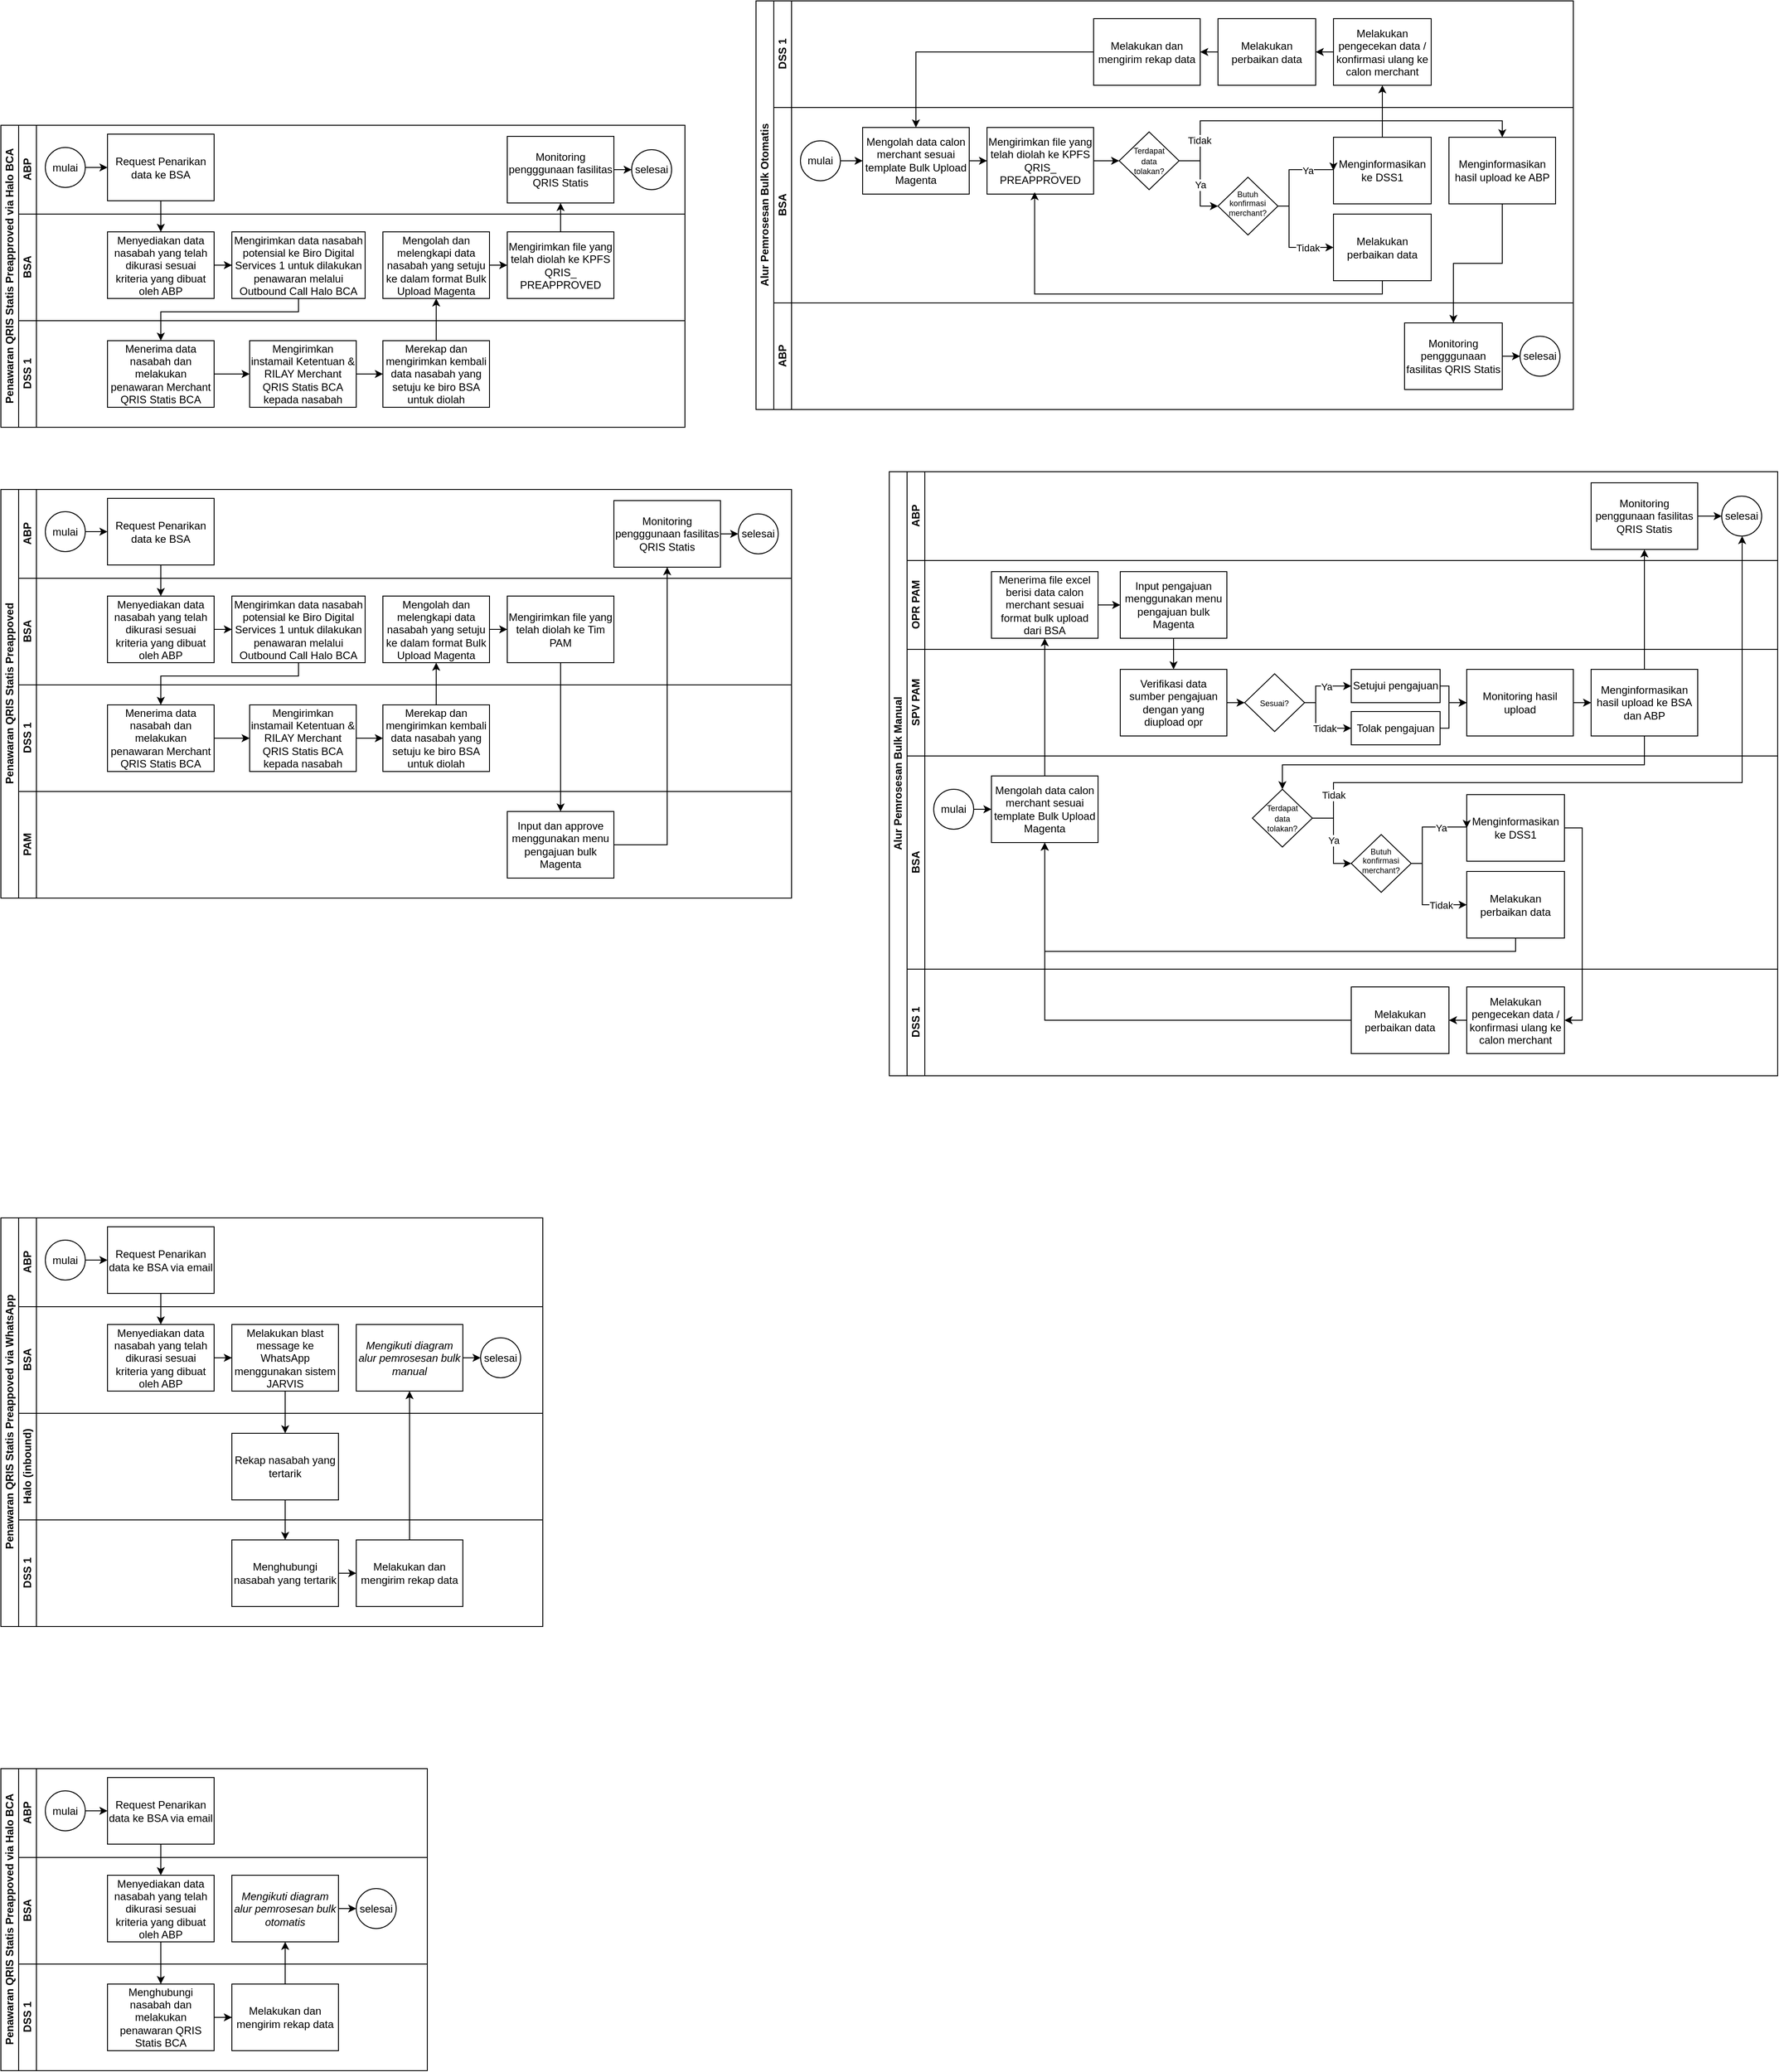 <mxfile version="28.1.1">
  <diagram name="Page-1" id="eauzAbiaNVEcmyfSUxjj">
    <mxGraphModel dx="1183" dy="1846" grid="1" gridSize="10" guides="1" tooltips="1" connect="1" arrows="1" fold="1" page="1" pageScale="1" pageWidth="850" pageHeight="1100" math="0" shadow="0">
      <root>
        <mxCell id="0" />
        <mxCell id="1" parent="0" />
        <mxCell id="Rx1OcIVWyKrmbc8xmCXK-4" value="Penawaran QRIS Statis Preapproved via Halo BCA" style="swimlane;childLayout=stackLayout;resizeParent=1;resizeParentMax=0;horizontal=0;startSize=20;horizontalStack=0;html=1;" parent="1" vertex="1">
          <mxGeometry x="40" y="40" width="770" height="340" as="geometry" />
        </mxCell>
        <mxCell id="Rx1OcIVWyKrmbc8xmCXK-5" value="ABP" style="swimlane;startSize=20;horizontal=0;html=1;" parent="Rx1OcIVWyKrmbc8xmCXK-4" vertex="1">
          <mxGeometry x="20" width="750" height="100" as="geometry" />
        </mxCell>
        <mxCell id="Rx1OcIVWyKrmbc8xmCXK-10" style="edgeStyle=orthogonalEdgeStyle;rounded=0;orthogonalLoop=1;jettySize=auto;html=1;entryX=0;entryY=0.5;entryDx=0;entryDy=0;" parent="Rx1OcIVWyKrmbc8xmCXK-5" source="Rx1OcIVWyKrmbc8xmCXK-8" target="Rx1OcIVWyKrmbc8xmCXK-9" edge="1">
          <mxGeometry relative="1" as="geometry" />
        </mxCell>
        <mxCell id="Rx1OcIVWyKrmbc8xmCXK-8" value="mulai" style="ellipse;whiteSpace=wrap;html=1;aspect=fixed;" parent="Rx1OcIVWyKrmbc8xmCXK-5" vertex="1">
          <mxGeometry x="30" y="25" width="45" height="45" as="geometry" />
        </mxCell>
        <mxCell id="Rx1OcIVWyKrmbc8xmCXK-9" value="Request Penarikan data ke BSA" style="rounded=0;whiteSpace=wrap;html=1;" parent="Rx1OcIVWyKrmbc8xmCXK-5" vertex="1">
          <mxGeometry x="100" y="10" width="120" height="75" as="geometry" />
        </mxCell>
        <mxCell id="N2gOi67cwLrzGh_bXqth-54" value="Monitoring pengggunaan fasilitas QRIS Statis" style="rounded=0;whiteSpace=wrap;html=1;" parent="Rx1OcIVWyKrmbc8xmCXK-5" vertex="1">
          <mxGeometry x="550" y="12.5" width="120" height="75" as="geometry" />
        </mxCell>
        <mxCell id="N2gOi67cwLrzGh_bXqth-21" value="selesai" style="ellipse;whiteSpace=wrap;html=1;aspect=fixed;" parent="Rx1OcIVWyKrmbc8xmCXK-5" vertex="1">
          <mxGeometry x="690" y="27.5" width="45" height="45" as="geometry" />
        </mxCell>
        <mxCell id="N2gOi67cwLrzGh_bXqth-22" style="edgeStyle=orthogonalEdgeStyle;rounded=0;orthogonalLoop=1;jettySize=auto;html=1;entryX=0;entryY=0.5;entryDx=0;entryDy=0;" parent="Rx1OcIVWyKrmbc8xmCXK-5" source="N2gOi67cwLrzGh_bXqth-54" target="N2gOi67cwLrzGh_bXqth-21" edge="1">
          <mxGeometry relative="1" as="geometry" />
        </mxCell>
        <mxCell id="Rx1OcIVWyKrmbc8xmCXK-6" value="BSA" style="swimlane;startSize=20;horizontal=0;html=1;" parent="Rx1OcIVWyKrmbc8xmCXK-4" vertex="1">
          <mxGeometry x="20" y="100" width="750" height="120" as="geometry" />
        </mxCell>
        <mxCell id="N2gOi67cwLrzGh_bXqth-6" style="edgeStyle=orthogonalEdgeStyle;rounded=0;orthogonalLoop=1;jettySize=auto;html=1;entryX=0;entryY=0.5;entryDx=0;entryDy=0;" parent="Rx1OcIVWyKrmbc8xmCXK-6" source="Rx1OcIVWyKrmbc8xmCXK-12" target="N2gOi67cwLrzGh_bXqth-5" edge="1">
          <mxGeometry relative="1" as="geometry" />
        </mxCell>
        <mxCell id="Rx1OcIVWyKrmbc8xmCXK-12" value="Menyediakan data nasabah yang telah dikurasi sesuai kriteria yang dibuat oleh ABP" style="rounded=0;whiteSpace=wrap;html=1;" parent="Rx1OcIVWyKrmbc8xmCXK-6" vertex="1">
          <mxGeometry x="100" y="20" width="120" height="75" as="geometry" />
        </mxCell>
        <mxCell id="N2gOi67cwLrzGh_bXqth-5" value="Mengirimkan data nasabah potensial ke Biro Digital Services 1 untuk dilakukan penawaran melalui Outbound Call Halo BCA" style="rounded=0;whiteSpace=wrap;html=1;" parent="Rx1OcIVWyKrmbc8xmCXK-6" vertex="1">
          <mxGeometry x="240" y="20" width="150" height="75" as="geometry" />
        </mxCell>
        <mxCell id="N2gOi67cwLrzGh_bXqth-20" style="edgeStyle=orthogonalEdgeStyle;rounded=0;orthogonalLoop=1;jettySize=auto;html=1;entryX=0;entryY=0.5;entryDx=0;entryDy=0;" parent="Rx1OcIVWyKrmbc8xmCXK-6" source="N2gOi67cwLrzGh_bXqth-13" target="N2gOi67cwLrzGh_bXqth-15" edge="1">
          <mxGeometry relative="1" as="geometry" />
        </mxCell>
        <mxCell id="N2gOi67cwLrzGh_bXqth-13" value="Mengolah dan melengkapi data nasabah yang setuju ke dalam format Bulk Upload Magenta" style="rounded=0;whiteSpace=wrap;html=1;" parent="Rx1OcIVWyKrmbc8xmCXK-6" vertex="1">
          <mxGeometry x="410" y="20" width="120" height="75" as="geometry" />
        </mxCell>
        <mxCell id="N2gOi67cwLrzGh_bXqth-15" value="Mengirimkan file yang telah diolah ke KPFS QRIS_ PREAPPROVED" style="rounded=0;whiteSpace=wrap;html=1;" parent="Rx1OcIVWyKrmbc8xmCXK-6" vertex="1">
          <mxGeometry x="550" y="20" width="120" height="75" as="geometry" />
        </mxCell>
        <mxCell id="Rx1OcIVWyKrmbc8xmCXK-7" value="DSS 1" style="swimlane;startSize=20;horizontal=0;html=1;" parent="Rx1OcIVWyKrmbc8xmCXK-4" vertex="1">
          <mxGeometry x="20" y="220" width="750" height="120" as="geometry" />
        </mxCell>
        <mxCell id="N2gOi67cwLrzGh_bXqth-10" style="edgeStyle=orthogonalEdgeStyle;rounded=0;orthogonalLoop=1;jettySize=auto;html=1;entryX=0;entryY=0.5;entryDx=0;entryDy=0;" parent="Rx1OcIVWyKrmbc8xmCXK-7" source="N2gOi67cwLrzGh_bXqth-7" target="N2gOi67cwLrzGh_bXqth-9" edge="1">
          <mxGeometry relative="1" as="geometry" />
        </mxCell>
        <mxCell id="N2gOi67cwLrzGh_bXqth-7" value="Menerima data nasabah dan melakukan penawaran Merchant QRIS Statis BCA" style="rounded=0;whiteSpace=wrap;html=1;" parent="Rx1OcIVWyKrmbc8xmCXK-7" vertex="1">
          <mxGeometry x="100" y="22.5" width="120" height="75" as="geometry" />
        </mxCell>
        <mxCell id="N2gOi67cwLrzGh_bXqth-12" style="edgeStyle=orthogonalEdgeStyle;rounded=0;orthogonalLoop=1;jettySize=auto;html=1;" parent="Rx1OcIVWyKrmbc8xmCXK-7" source="N2gOi67cwLrzGh_bXqth-9" target="N2gOi67cwLrzGh_bXqth-11" edge="1">
          <mxGeometry relative="1" as="geometry" />
        </mxCell>
        <mxCell id="N2gOi67cwLrzGh_bXqth-9" value="Mengirimkan instamail Ketentuan &amp;amp; RILAY Merchant QRIS Statis BCA kepada nasabah" style="rounded=0;whiteSpace=wrap;html=1;" parent="Rx1OcIVWyKrmbc8xmCXK-7" vertex="1">
          <mxGeometry x="260" y="22.5" width="120" height="75" as="geometry" />
        </mxCell>
        <mxCell id="N2gOi67cwLrzGh_bXqth-11" value="Merekap dan mengirimkan kembali data nasabah yang setuju ke biro BSA untuk diolah" style="rounded=0;whiteSpace=wrap;html=1;" parent="Rx1OcIVWyKrmbc8xmCXK-7" vertex="1">
          <mxGeometry x="410" y="22.5" width="120" height="75" as="geometry" />
        </mxCell>
        <mxCell id="Rx1OcIVWyKrmbc8xmCXK-13" style="edgeStyle=orthogonalEdgeStyle;rounded=0;orthogonalLoop=1;jettySize=auto;html=1;entryX=0.5;entryY=0;entryDx=0;entryDy=0;exitX=0.5;exitY=1;exitDx=0;exitDy=0;" parent="Rx1OcIVWyKrmbc8xmCXK-4" source="Rx1OcIVWyKrmbc8xmCXK-9" target="Rx1OcIVWyKrmbc8xmCXK-12" edge="1">
          <mxGeometry relative="1" as="geometry" />
        </mxCell>
        <mxCell id="N2gOi67cwLrzGh_bXqth-8" style="edgeStyle=orthogonalEdgeStyle;rounded=0;orthogonalLoop=1;jettySize=auto;html=1;entryX=0.5;entryY=0;entryDx=0;entryDy=0;" parent="Rx1OcIVWyKrmbc8xmCXK-4" source="N2gOi67cwLrzGh_bXqth-5" target="N2gOi67cwLrzGh_bXqth-7" edge="1">
          <mxGeometry relative="1" as="geometry">
            <Array as="points">
              <mxPoint x="335" y="210" />
              <mxPoint x="180" y="210" />
            </Array>
          </mxGeometry>
        </mxCell>
        <mxCell id="N2gOi67cwLrzGh_bXqth-14" style="edgeStyle=orthogonalEdgeStyle;rounded=0;orthogonalLoop=1;jettySize=auto;html=1;entryX=0.5;entryY=1;entryDx=0;entryDy=0;" parent="Rx1OcIVWyKrmbc8xmCXK-4" source="N2gOi67cwLrzGh_bXqth-11" target="N2gOi67cwLrzGh_bXqth-13" edge="1">
          <mxGeometry relative="1" as="geometry" />
        </mxCell>
        <mxCell id="N2gOi67cwLrzGh_bXqth-55" style="edgeStyle=orthogonalEdgeStyle;rounded=0;orthogonalLoop=1;jettySize=auto;html=1;entryX=0.5;entryY=1;entryDx=0;entryDy=0;" parent="Rx1OcIVWyKrmbc8xmCXK-4" source="N2gOi67cwLrzGh_bXqth-15" target="N2gOi67cwLrzGh_bXqth-54" edge="1">
          <mxGeometry relative="1" as="geometry" />
        </mxCell>
        <mxCell id="N2gOi67cwLrzGh_bXqth-23" value="Penawaran QRIS Statis Preappoved" style="swimlane;childLayout=stackLayout;resizeParent=1;resizeParentMax=0;horizontal=0;startSize=20;horizontalStack=0;html=1;" parent="1" vertex="1">
          <mxGeometry x="40" y="450" width="890" height="460" as="geometry" />
        </mxCell>
        <mxCell id="N2gOi67cwLrzGh_bXqth-24" value="ABP" style="swimlane;startSize=20;horizontal=0;html=1;" parent="N2gOi67cwLrzGh_bXqth-23" vertex="1">
          <mxGeometry x="20" width="870" height="100" as="geometry" />
        </mxCell>
        <mxCell id="N2gOi67cwLrzGh_bXqth-25" style="edgeStyle=orthogonalEdgeStyle;rounded=0;orthogonalLoop=1;jettySize=auto;html=1;entryX=0;entryY=0.5;entryDx=0;entryDy=0;" parent="N2gOi67cwLrzGh_bXqth-24" source="N2gOi67cwLrzGh_bXqth-26" target="N2gOi67cwLrzGh_bXqth-27" edge="1">
          <mxGeometry relative="1" as="geometry" />
        </mxCell>
        <mxCell id="N2gOi67cwLrzGh_bXqth-26" value="mulai" style="ellipse;whiteSpace=wrap;html=1;aspect=fixed;" parent="N2gOi67cwLrzGh_bXqth-24" vertex="1">
          <mxGeometry x="30" y="25" width="45" height="45" as="geometry" />
        </mxCell>
        <mxCell id="N2gOi67cwLrzGh_bXqth-27" value="Request Penarikan data ke BSA" style="rounded=0;whiteSpace=wrap;html=1;" parent="N2gOi67cwLrzGh_bXqth-24" vertex="1">
          <mxGeometry x="100" y="10" width="120" height="75" as="geometry" />
        </mxCell>
        <mxCell id="N2gOi67cwLrzGh_bXqth-56" value="Monitoring pengggunaan fasilitas QRIS Statis" style="rounded=0;whiteSpace=wrap;html=1;" parent="N2gOi67cwLrzGh_bXqth-24" vertex="1">
          <mxGeometry x="670" y="12.5" width="120" height="75" as="geometry" />
        </mxCell>
        <mxCell id="N2gOi67cwLrzGh_bXqth-35" value="selesai" style="ellipse;whiteSpace=wrap;html=1;aspect=fixed;" parent="N2gOi67cwLrzGh_bXqth-24" vertex="1">
          <mxGeometry x="810" y="27.5" width="45" height="45" as="geometry" />
        </mxCell>
        <mxCell id="N2gOi67cwLrzGh_bXqth-36" style="edgeStyle=orthogonalEdgeStyle;rounded=0;orthogonalLoop=1;jettySize=auto;html=1;entryX=0;entryY=0.5;entryDx=0;entryDy=0;exitX=1;exitY=0.5;exitDx=0;exitDy=0;" parent="N2gOi67cwLrzGh_bXqth-24" source="N2gOi67cwLrzGh_bXqth-56" target="N2gOi67cwLrzGh_bXqth-35" edge="1">
          <mxGeometry relative="1" as="geometry" />
        </mxCell>
        <mxCell id="N2gOi67cwLrzGh_bXqth-28" value="BSA" style="swimlane;startSize=20;horizontal=0;html=1;" parent="N2gOi67cwLrzGh_bXqth-23" vertex="1">
          <mxGeometry x="20" y="100" width="870" height="120" as="geometry" />
        </mxCell>
        <mxCell id="N2gOi67cwLrzGh_bXqth-29" style="edgeStyle=orthogonalEdgeStyle;rounded=0;orthogonalLoop=1;jettySize=auto;html=1;entryX=0;entryY=0.5;entryDx=0;entryDy=0;" parent="N2gOi67cwLrzGh_bXqth-28" source="N2gOi67cwLrzGh_bXqth-30" target="N2gOi67cwLrzGh_bXqth-31" edge="1">
          <mxGeometry relative="1" as="geometry" />
        </mxCell>
        <mxCell id="N2gOi67cwLrzGh_bXqth-30" value="Menyediakan data nasabah yang telah dikurasi sesuai kriteria yang dibuat oleh ABP" style="rounded=0;whiteSpace=wrap;html=1;" parent="N2gOi67cwLrzGh_bXqth-28" vertex="1">
          <mxGeometry x="100" y="20" width="120" height="75" as="geometry" />
        </mxCell>
        <mxCell id="N2gOi67cwLrzGh_bXqth-31" value="Mengirimkan data nasabah potensial ke Biro Digital Services 1 untuk dilakukan penawaran melalui Outbound Call Halo BCA" style="rounded=0;whiteSpace=wrap;html=1;" parent="N2gOi67cwLrzGh_bXqth-28" vertex="1">
          <mxGeometry x="240" y="20" width="150" height="75" as="geometry" />
        </mxCell>
        <mxCell id="N2gOi67cwLrzGh_bXqth-32" style="edgeStyle=orthogonalEdgeStyle;rounded=0;orthogonalLoop=1;jettySize=auto;html=1;entryX=0;entryY=0.5;entryDx=0;entryDy=0;" parent="N2gOi67cwLrzGh_bXqth-28" source="N2gOi67cwLrzGh_bXqth-33" target="N2gOi67cwLrzGh_bXqth-34" edge="1">
          <mxGeometry relative="1" as="geometry" />
        </mxCell>
        <mxCell id="N2gOi67cwLrzGh_bXqth-33" value="Mengolah dan melengkapi data nasabah yang setuju ke dalam format Bulk Upload Magenta" style="rounded=0;whiteSpace=wrap;html=1;" parent="N2gOi67cwLrzGh_bXqth-28" vertex="1">
          <mxGeometry x="410" y="20" width="120" height="75" as="geometry" />
        </mxCell>
        <mxCell id="N2gOi67cwLrzGh_bXqth-34" value="Mengirimkan file yang telah diolah ke Tim PAM" style="rounded=0;whiteSpace=wrap;html=1;" parent="N2gOi67cwLrzGh_bXqth-28" vertex="1">
          <mxGeometry x="550" y="20" width="120" height="75" as="geometry" />
        </mxCell>
        <mxCell id="N2gOi67cwLrzGh_bXqth-37" value="DSS 1" style="swimlane;startSize=20;horizontal=0;html=1;" parent="N2gOi67cwLrzGh_bXqth-23" vertex="1">
          <mxGeometry x="20" y="220" width="870" height="120" as="geometry" />
        </mxCell>
        <mxCell id="N2gOi67cwLrzGh_bXqth-38" style="edgeStyle=orthogonalEdgeStyle;rounded=0;orthogonalLoop=1;jettySize=auto;html=1;entryX=0;entryY=0.5;entryDx=0;entryDy=0;" parent="N2gOi67cwLrzGh_bXqth-37" source="N2gOi67cwLrzGh_bXqth-39" target="N2gOi67cwLrzGh_bXqth-41" edge="1">
          <mxGeometry relative="1" as="geometry" />
        </mxCell>
        <mxCell id="N2gOi67cwLrzGh_bXqth-39" value="Menerima data nasabah dan melakukan penawaran Merchant QRIS Statis BCA" style="rounded=0;whiteSpace=wrap;html=1;" parent="N2gOi67cwLrzGh_bXqth-37" vertex="1">
          <mxGeometry x="100" y="22.5" width="120" height="75" as="geometry" />
        </mxCell>
        <mxCell id="N2gOi67cwLrzGh_bXqth-40" style="edgeStyle=orthogonalEdgeStyle;rounded=0;orthogonalLoop=1;jettySize=auto;html=1;" parent="N2gOi67cwLrzGh_bXqth-37" source="N2gOi67cwLrzGh_bXqth-41" target="N2gOi67cwLrzGh_bXqth-42" edge="1">
          <mxGeometry relative="1" as="geometry" />
        </mxCell>
        <mxCell id="N2gOi67cwLrzGh_bXqth-41" value="Mengirimkan instamail Ketentuan &amp;amp; RILAY Merchant QRIS Statis BCA kepada nasabah" style="rounded=0;whiteSpace=wrap;html=1;" parent="N2gOi67cwLrzGh_bXqth-37" vertex="1">
          <mxGeometry x="260" y="22.5" width="120" height="75" as="geometry" />
        </mxCell>
        <mxCell id="N2gOi67cwLrzGh_bXqth-42" value="Merekap dan mengirimkan kembali data nasabah yang setuju ke biro BSA untuk diolah" style="rounded=0;whiteSpace=wrap;html=1;" parent="N2gOi67cwLrzGh_bXqth-37" vertex="1">
          <mxGeometry x="410" y="22.5" width="120" height="75" as="geometry" />
        </mxCell>
        <mxCell id="N2gOi67cwLrzGh_bXqth-43" style="edgeStyle=orthogonalEdgeStyle;rounded=0;orthogonalLoop=1;jettySize=auto;html=1;entryX=0.5;entryY=0;entryDx=0;entryDy=0;exitX=0.5;exitY=1;exitDx=0;exitDy=0;" parent="N2gOi67cwLrzGh_bXqth-23" source="N2gOi67cwLrzGh_bXqth-27" target="N2gOi67cwLrzGh_bXqth-30" edge="1">
          <mxGeometry relative="1" as="geometry" />
        </mxCell>
        <mxCell id="N2gOi67cwLrzGh_bXqth-44" style="edgeStyle=orthogonalEdgeStyle;rounded=0;orthogonalLoop=1;jettySize=auto;html=1;entryX=0.5;entryY=0;entryDx=0;entryDy=0;" parent="N2gOi67cwLrzGh_bXqth-23" source="N2gOi67cwLrzGh_bXqth-31" target="N2gOi67cwLrzGh_bXqth-39" edge="1">
          <mxGeometry relative="1" as="geometry">
            <Array as="points">
              <mxPoint x="335" y="210" />
              <mxPoint x="180" y="210" />
            </Array>
          </mxGeometry>
        </mxCell>
        <mxCell id="N2gOi67cwLrzGh_bXqth-45" style="edgeStyle=orthogonalEdgeStyle;rounded=0;orthogonalLoop=1;jettySize=auto;html=1;entryX=0.5;entryY=1;entryDx=0;entryDy=0;" parent="N2gOi67cwLrzGh_bXqth-23" source="N2gOi67cwLrzGh_bXqth-42" target="N2gOi67cwLrzGh_bXqth-33" edge="1">
          <mxGeometry relative="1" as="geometry" />
        </mxCell>
        <mxCell id="N2gOi67cwLrzGh_bXqth-46" value="PAM" style="swimlane;startSize=20;horizontal=0;html=1;" parent="N2gOi67cwLrzGh_bXqth-23" vertex="1">
          <mxGeometry x="20" y="340" width="870" height="120" as="geometry" />
        </mxCell>
        <mxCell id="N2gOi67cwLrzGh_bXqth-52" value="Input dan approve menggunakan menu pengajuan bulk Magenta" style="rounded=0;whiteSpace=wrap;html=1;" parent="N2gOi67cwLrzGh_bXqth-46" vertex="1">
          <mxGeometry x="550" y="22.5" width="120" height="75" as="geometry" />
        </mxCell>
        <mxCell id="N2gOi67cwLrzGh_bXqth-53" style="edgeStyle=orthogonalEdgeStyle;rounded=0;orthogonalLoop=1;jettySize=auto;html=1;entryX=0.5;entryY=0;entryDx=0;entryDy=0;" parent="N2gOi67cwLrzGh_bXqth-23" source="N2gOi67cwLrzGh_bXqth-34" target="N2gOi67cwLrzGh_bXqth-52" edge="1">
          <mxGeometry relative="1" as="geometry" />
        </mxCell>
        <mxCell id="N2gOi67cwLrzGh_bXqth-57" style="edgeStyle=orthogonalEdgeStyle;rounded=0;orthogonalLoop=1;jettySize=auto;html=1;entryX=0.5;entryY=1;entryDx=0;entryDy=0;exitX=1;exitY=0.5;exitDx=0;exitDy=0;" parent="N2gOi67cwLrzGh_bXqth-23" source="N2gOi67cwLrzGh_bXqth-52" target="N2gOi67cwLrzGh_bXqth-56" edge="1">
          <mxGeometry relative="1" as="geometry" />
        </mxCell>
        <mxCell id="N2gOi67cwLrzGh_bXqth-58" value="Alur Pemrosesan Bulk Otomatis" style="swimlane;childLayout=stackLayout;resizeParent=1;resizeParentMax=0;horizontal=0;startSize=20;horizontalStack=0;html=1;" parent="1" vertex="1">
          <mxGeometry x="890" y="-100" width="920" height="460" as="geometry" />
        </mxCell>
        <mxCell id="N2gOi67cwLrzGh_bXqth-66" value="DSS 1" style="swimlane;startSize=20;horizontal=0;html=1;" parent="N2gOi67cwLrzGh_bXqth-58" vertex="1">
          <mxGeometry x="20" width="900" height="120" as="geometry" />
        </mxCell>
        <mxCell id="tevedE7wnJ5I6CxyU0J4-71" style="edgeStyle=orthogonalEdgeStyle;rounded=0;orthogonalLoop=1;jettySize=auto;html=1;entryX=1;entryY=0.5;entryDx=0;entryDy=0;" parent="N2gOi67cwLrzGh_bXqth-66" source="tevedE7wnJ5I6CxyU0J4-69" target="tevedE7wnJ5I6CxyU0J4-70" edge="1">
          <mxGeometry relative="1" as="geometry" />
        </mxCell>
        <mxCell id="tevedE7wnJ5I6CxyU0J4-69" value="Melakukan pengecekan data / konfirmasi ulang ke calon merchant" style="rounded=0;whiteSpace=wrap;html=1;" parent="N2gOi67cwLrzGh_bXqth-66" vertex="1">
          <mxGeometry x="630" y="20" width="110" height="75" as="geometry" />
        </mxCell>
        <mxCell id="tevedE7wnJ5I6CxyU0J4-70" value="Melakukan perbaikan data" style="rounded=0;whiteSpace=wrap;html=1;" parent="N2gOi67cwLrzGh_bXqth-66" vertex="1">
          <mxGeometry x="500" y="20" width="110" height="75" as="geometry" />
        </mxCell>
        <mxCell id="LaTZbvW2Bx8UfDRQ2LM--166" value="Melakukan dan mengirim rekap data" style="rounded=0;whiteSpace=wrap;html=1;" parent="N2gOi67cwLrzGh_bXqth-66" vertex="1">
          <mxGeometry x="360" y="20" width="120" height="75" as="geometry" />
        </mxCell>
        <mxCell id="tevedE7wnJ5I6CxyU0J4-72" style="edgeStyle=orthogonalEdgeStyle;rounded=0;orthogonalLoop=1;jettySize=auto;html=1;entryX=1;entryY=0.5;entryDx=0;entryDy=0;" parent="N2gOi67cwLrzGh_bXqth-66" source="tevedE7wnJ5I6CxyU0J4-70" target="LaTZbvW2Bx8UfDRQ2LM--166" edge="1">
          <mxGeometry relative="1" as="geometry">
            <mxPoint x="280" y="57.5" as="targetPoint" />
          </mxGeometry>
        </mxCell>
        <mxCell id="tevedE7wnJ5I6CxyU0J4-19" style="edgeStyle=orthogonalEdgeStyle;rounded=0;orthogonalLoop=1;jettySize=auto;html=1;entryX=0.5;entryY=1;entryDx=0;entryDy=0;" parent="N2gOi67cwLrzGh_bXqth-58" source="tevedE7wnJ5I6CxyU0J4-10" target="tevedE7wnJ5I6CxyU0J4-69" edge="1">
          <mxGeometry relative="1" as="geometry" />
        </mxCell>
        <mxCell id="N2gOi67cwLrzGh_bXqth-73" value="BSA" style="swimlane;startSize=20;horizontal=0;html=1;" parent="N2gOi67cwLrzGh_bXqth-58" vertex="1">
          <mxGeometry x="20" y="120" width="900" height="220" as="geometry" />
        </mxCell>
        <mxCell id="N2gOi67cwLrzGh_bXqth-71" value="Mengolah data calon merchant sesuai template Bulk Upload Magenta" style="rounded=0;whiteSpace=wrap;html=1;" parent="N2gOi67cwLrzGh_bXqth-73" vertex="1">
          <mxGeometry x="100" y="22.5" width="120" height="75" as="geometry" />
        </mxCell>
        <mxCell id="N2gOi67cwLrzGh_bXqth-137" style="edgeStyle=orthogonalEdgeStyle;rounded=0;orthogonalLoop=1;jettySize=auto;html=1;entryX=0;entryY=0.5;entryDx=0;entryDy=0;" parent="N2gOi67cwLrzGh_bXqth-73" source="N2gOi67cwLrzGh_bXqth-72" target="N2gOi67cwLrzGh_bXqth-136" edge="1">
          <mxGeometry relative="1" as="geometry" />
        </mxCell>
        <mxCell id="N2gOi67cwLrzGh_bXqth-72" value="Mengirimkan file yang telah diolah ke KPFS QRIS_ PREAPPROVED" style="rounded=0;whiteSpace=wrap;html=1;" parent="N2gOi67cwLrzGh_bXqth-73" vertex="1">
          <mxGeometry x="240" y="22.5" width="120" height="75" as="geometry" />
        </mxCell>
        <mxCell id="N2gOi67cwLrzGh_bXqth-82" style="edgeStyle=orthogonalEdgeStyle;rounded=0;orthogonalLoop=1;jettySize=auto;html=1;exitX=1;exitY=0.5;exitDx=0;exitDy=0;entryX=0;entryY=0.5;entryDx=0;entryDy=0;" parent="N2gOi67cwLrzGh_bXqth-73" source="N2gOi67cwLrzGh_bXqth-71" target="N2gOi67cwLrzGh_bXqth-72" edge="1">
          <mxGeometry relative="1" as="geometry">
            <mxPoint x="270" y="60" as="targetPoint" />
          </mxGeometry>
        </mxCell>
        <mxCell id="N2gOi67cwLrzGh_bXqth-146" style="edgeStyle=orthogonalEdgeStyle;rounded=0;orthogonalLoop=1;jettySize=auto;html=1;entryX=0.5;entryY=0;entryDx=0;entryDy=0;" parent="N2gOi67cwLrzGh_bXqth-73" source="N2gOi67cwLrzGh_bXqth-136" target="LaTZbvW2Bx8UfDRQ2LM--163" edge="1">
          <mxGeometry relative="1" as="geometry">
            <Array as="points">
              <mxPoint x="480" y="60" />
              <mxPoint x="480" y="15" />
              <mxPoint x="820" y="15" />
            </Array>
          </mxGeometry>
        </mxCell>
        <mxCell id="N2gOi67cwLrzGh_bXqth-147" value="Tidak" style="edgeLabel;html=1;align=center;verticalAlign=middle;resizable=0;points=[];" parent="N2gOi67cwLrzGh_bXqth-146" vertex="1" connectable="0">
          <mxGeometry x="-0.702" y="1" relative="1" as="geometry">
            <mxPoint y="16" as="offset" />
          </mxGeometry>
        </mxCell>
        <mxCell id="N2gOi67cwLrzGh_bXqth-136" value="" style="rhombus;whiteSpace=wrap;html=1;" parent="N2gOi67cwLrzGh_bXqth-73" vertex="1">
          <mxGeometry x="388.75" y="27.5" width="67.5" height="65" as="geometry" />
        </mxCell>
        <mxCell id="N2gOi67cwLrzGh_bXqth-138" value="&lt;font style=&quot;line-height: 40%; font-size: 9px;&quot;&gt;Terdapat&lt;/font&gt;" style="text;html=1;align=center;verticalAlign=middle;whiteSpace=wrap;rounded=0;strokeWidth=2;" parent="N2gOi67cwLrzGh_bXqth-73" vertex="1">
          <mxGeometry x="400" y="43" width="45" height="10" as="geometry" />
        </mxCell>
        <mxCell id="tevedE7wnJ5I6CxyU0J4-8" style="edgeStyle=orthogonalEdgeStyle;rounded=0;orthogonalLoop=1;jettySize=auto;html=1;entryX=0;entryY=0.5;entryDx=0;entryDy=0;" parent="N2gOi67cwLrzGh_bXqth-73" target="tevedE7wnJ5I6CxyU0J4-1" edge="1">
          <mxGeometry relative="1" as="geometry">
            <mxPoint x="460" y="60" as="sourcePoint" />
            <Array as="points">
              <mxPoint x="480" y="60" />
              <mxPoint x="480" y="111" />
            </Array>
          </mxGeometry>
        </mxCell>
        <mxCell id="tevedE7wnJ5I6CxyU0J4-9" value="Ya" style="edgeLabel;html=1;align=center;verticalAlign=middle;resizable=0;points=[];" parent="tevedE7wnJ5I6CxyU0J4-8" vertex="1" connectable="0">
          <mxGeometry x="-0.163" relative="1" as="geometry">
            <mxPoint y="9" as="offset" />
          </mxGeometry>
        </mxCell>
        <mxCell id="N2gOi67cwLrzGh_bXqth-169" value="&lt;font style=&quot;line-height: 40%; font-size: 9px;&quot;&gt;data&lt;/font&gt;" style="text;html=1;align=center;verticalAlign=middle;whiteSpace=wrap;rounded=0;strokeWidth=2;" parent="N2gOi67cwLrzGh_bXqth-73" vertex="1">
          <mxGeometry x="400" y="52.5" width="45" height="15" as="geometry" />
        </mxCell>
        <mxCell id="N2gOi67cwLrzGh_bXqth-170" value="&lt;font style=&quot;line-height: 40%; font-size: 9px;&quot;&gt;tolakan?&lt;/font&gt;" style="text;html=1;align=center;verticalAlign=middle;whiteSpace=wrap;rounded=0;strokeWidth=2;" parent="N2gOi67cwLrzGh_bXqth-73" vertex="1">
          <mxGeometry x="400" y="63.5" width="45" height="15" as="geometry" />
        </mxCell>
        <mxCell id="tevedE7wnJ5I6CxyU0J4-5" value="" style="group" parent="N2gOi67cwLrzGh_bXqth-73" vertex="1" connectable="0">
          <mxGeometry x="500" y="78.5" width="67.5" height="65" as="geometry" />
        </mxCell>
        <mxCell id="tevedE7wnJ5I6CxyU0J4-1" value="" style="rhombus;whiteSpace=wrap;html=1;" parent="tevedE7wnJ5I6CxyU0J4-5" vertex="1">
          <mxGeometry width="67.5" height="65" as="geometry" />
        </mxCell>
        <mxCell id="tevedE7wnJ5I6CxyU0J4-2" value="&lt;font style=&quot;line-height: 40%; font-size: 9px;&quot;&gt;Butuh&lt;/font&gt;" style="text;html=1;align=center;verticalAlign=middle;whiteSpace=wrap;rounded=0;strokeWidth=2;" parent="tevedE7wnJ5I6CxyU0J4-5" vertex="1">
          <mxGeometry x="11.25" y="13.5" width="45" height="10" as="geometry" />
        </mxCell>
        <mxCell id="tevedE7wnJ5I6CxyU0J4-3" value="&lt;font style=&quot;line-height: 40%; font-size: 9px;&quot;&gt;konfirmasi&lt;/font&gt;" style="text;html=1;align=center;verticalAlign=middle;whiteSpace=wrap;rounded=0;strokeWidth=2;" parent="tevedE7wnJ5I6CxyU0J4-5" vertex="1">
          <mxGeometry x="11.25" y="21" width="45" height="15" as="geometry" />
        </mxCell>
        <mxCell id="tevedE7wnJ5I6CxyU0J4-4" value="&lt;font style=&quot;line-height: 40%; font-size: 9px;&quot;&gt;merchant?&lt;/font&gt;" style="text;html=1;align=center;verticalAlign=middle;whiteSpace=wrap;rounded=0;strokeWidth=2;" parent="tevedE7wnJ5I6CxyU0J4-5" vertex="1">
          <mxGeometry x="11.25" y="32" width="45" height="15" as="geometry" />
        </mxCell>
        <mxCell id="tevedE7wnJ5I6CxyU0J4-10" value="Menginformasikan ke DSS1" style="rounded=0;whiteSpace=wrap;html=1;" parent="N2gOi67cwLrzGh_bXqth-73" vertex="1">
          <mxGeometry x="630" y="33.5" width="110" height="75" as="geometry" />
        </mxCell>
        <mxCell id="tevedE7wnJ5I6CxyU0J4-11" style="edgeStyle=orthogonalEdgeStyle;rounded=0;orthogonalLoop=1;jettySize=auto;html=1;entryX=0;entryY=0.5;entryDx=0;entryDy=0;" parent="N2gOi67cwLrzGh_bXqth-73" source="tevedE7wnJ5I6CxyU0J4-1" target="tevedE7wnJ5I6CxyU0J4-10" edge="1">
          <mxGeometry relative="1" as="geometry">
            <Array as="points">
              <mxPoint x="580" y="111" />
              <mxPoint x="580" y="70" />
              <mxPoint x="630" y="70" />
            </Array>
          </mxGeometry>
        </mxCell>
        <mxCell id="tevedE7wnJ5I6CxyU0J4-14" value="Ya" style="edgeLabel;html=1;align=center;verticalAlign=middle;resizable=0;points=[];" parent="tevedE7wnJ5I6CxyU0J4-11" vertex="1" connectable="0">
          <mxGeometry x="0.17" y="-1" relative="1" as="geometry">
            <mxPoint x="13" as="offset" />
          </mxGeometry>
        </mxCell>
        <mxCell id="tevedE7wnJ5I6CxyU0J4-12" value="Melakukan perbaikan data" style="rounded=0;whiteSpace=wrap;html=1;" parent="N2gOi67cwLrzGh_bXqth-73" vertex="1">
          <mxGeometry x="630" y="120" width="110" height="75" as="geometry" />
        </mxCell>
        <mxCell id="tevedE7wnJ5I6CxyU0J4-16" style="edgeStyle=orthogonalEdgeStyle;rounded=0;orthogonalLoop=1;jettySize=auto;html=1;entryX=0;entryY=0.5;entryDx=0;entryDy=0;" parent="N2gOi67cwLrzGh_bXqth-73" source="tevedE7wnJ5I6CxyU0J4-1" target="tevedE7wnJ5I6CxyU0J4-12" edge="1">
          <mxGeometry relative="1" as="geometry">
            <Array as="points">
              <mxPoint x="580" y="111" />
              <mxPoint x="580" y="157" />
            </Array>
          </mxGeometry>
        </mxCell>
        <mxCell id="tevedE7wnJ5I6CxyU0J4-17" value="Tidak" style="edgeLabel;html=1;align=center;verticalAlign=middle;resizable=0;points=[];" parent="tevedE7wnJ5I6CxyU0J4-16" vertex="1" connectable="0">
          <mxGeometry x="0.331" relative="1" as="geometry">
            <mxPoint x="7" as="offset" />
          </mxGeometry>
        </mxCell>
        <mxCell id="tevedE7wnJ5I6CxyU0J4-18" style="edgeStyle=orthogonalEdgeStyle;rounded=0;orthogonalLoop=1;jettySize=auto;html=1;entryX=0.447;entryY=0.971;entryDx=0;entryDy=0;entryPerimeter=0;exitX=0.5;exitY=1;exitDx=0;exitDy=0;" parent="N2gOi67cwLrzGh_bXqth-73" source="tevedE7wnJ5I6CxyU0J4-12" target="N2gOi67cwLrzGh_bXqth-72" edge="1">
          <mxGeometry relative="1" as="geometry">
            <Array as="points">
              <mxPoint x="685" y="210" />
              <mxPoint x="294" y="210" />
            </Array>
          </mxGeometry>
        </mxCell>
        <mxCell id="N2gOi67cwLrzGh_bXqth-61" value="mulai" style="ellipse;whiteSpace=wrap;html=1;aspect=fixed;" parent="N2gOi67cwLrzGh_bXqth-73" vertex="1">
          <mxGeometry x="30" y="37.5" width="45" height="45" as="geometry" />
        </mxCell>
        <mxCell id="N2gOi67cwLrzGh_bXqth-112" style="edgeStyle=orthogonalEdgeStyle;rounded=0;orthogonalLoop=1;jettySize=auto;html=1;entryX=0;entryY=0.5;entryDx=0;entryDy=0;" parent="N2gOi67cwLrzGh_bXqth-73" source="N2gOi67cwLrzGh_bXqth-61" target="N2gOi67cwLrzGh_bXqth-71" edge="1">
          <mxGeometry relative="1" as="geometry">
            <mxPoint x="100" y="-62.5" as="targetPoint" />
          </mxGeometry>
        </mxCell>
        <mxCell id="LaTZbvW2Bx8UfDRQ2LM--163" value="Menginformasikan hasil upload ke ABP" style="rounded=0;whiteSpace=wrap;html=1;" parent="N2gOi67cwLrzGh_bXqth-73" vertex="1">
          <mxGeometry x="760" y="33.5" width="120" height="75" as="geometry" />
        </mxCell>
        <mxCell id="LaTZbvW2Bx8UfDRQ2LM--159" value="ABP" style="swimlane;startSize=20;horizontal=0;html=1;" parent="N2gOi67cwLrzGh_bXqth-58" vertex="1">
          <mxGeometry x="20" y="340" width="900" height="120" as="geometry" />
        </mxCell>
        <mxCell id="LaTZbvW2Bx8UfDRQ2LM--165" style="edgeStyle=orthogonalEdgeStyle;rounded=0;orthogonalLoop=1;jettySize=auto;html=1;entryX=0;entryY=0.5;entryDx=0;entryDy=0;" parent="LaTZbvW2Bx8UfDRQ2LM--159" source="LaTZbvW2Bx8UfDRQ2LM--162" target="N2gOi67cwLrzGh_bXqth-117" edge="1">
          <mxGeometry relative="1" as="geometry" />
        </mxCell>
        <mxCell id="LaTZbvW2Bx8UfDRQ2LM--162" value="Monitoring pengggunaan fasilitas QRIS Statis" style="rounded=0;whiteSpace=wrap;html=1;" parent="LaTZbvW2Bx8UfDRQ2LM--159" vertex="1">
          <mxGeometry x="710" y="22.5" width="110" height="75" as="geometry" />
        </mxCell>
        <mxCell id="N2gOi67cwLrzGh_bXqth-117" value="selesai" style="ellipse;whiteSpace=wrap;html=1;aspect=fixed;" parent="LaTZbvW2Bx8UfDRQ2LM--159" vertex="1">
          <mxGeometry x="840" y="37.5" width="45" height="45" as="geometry" />
        </mxCell>
        <mxCell id="LaTZbvW2Bx8UfDRQ2LM--164" style="edgeStyle=orthogonalEdgeStyle;rounded=0;orthogonalLoop=1;jettySize=auto;html=1;entryX=0.5;entryY=0;entryDx=0;entryDy=0;" parent="N2gOi67cwLrzGh_bXqth-58" source="LaTZbvW2Bx8UfDRQ2LM--163" target="LaTZbvW2Bx8UfDRQ2LM--162" edge="1">
          <mxGeometry relative="1" as="geometry" />
        </mxCell>
        <mxCell id="LaTZbvW2Bx8UfDRQ2LM--167" style="edgeStyle=orthogonalEdgeStyle;rounded=0;orthogonalLoop=1;jettySize=auto;html=1;entryX=0.5;entryY=0;entryDx=0;entryDy=0;" parent="N2gOi67cwLrzGh_bXqth-58" source="LaTZbvW2Bx8UfDRQ2LM--166" target="N2gOi67cwLrzGh_bXqth-71" edge="1">
          <mxGeometry relative="1" as="geometry" />
        </mxCell>
        <mxCell id="N2gOi67cwLrzGh_bXqth-119" value="Alur Pemrosesan Bulk Manual" style="swimlane;childLayout=stackLayout;resizeParent=1;resizeParentMax=0;horizontal=0;startSize=20;horizontalStack=0;html=1;" parent="1" vertex="1">
          <mxGeometry x="1040" y="430" width="1000" height="680" as="geometry">
            <mxRectangle x="1040" y="430" width="40" height="210" as="alternateBounds" />
          </mxGeometry>
        </mxCell>
        <mxCell id="N2gOi67cwLrzGh_bXqth-133" value="ABP" style="swimlane;startSize=20;horizontal=0;html=1;" parent="N2gOi67cwLrzGh_bXqth-119" vertex="1">
          <mxGeometry x="20" width="980" height="100" as="geometry" />
        </mxCell>
        <mxCell id="GODb3LaJAgNgxHxjIHgz-5" style="edgeStyle=orthogonalEdgeStyle;rounded=0;orthogonalLoop=1;jettySize=auto;html=1;" parent="N2gOi67cwLrzGh_bXqth-133" source="tevedE7wnJ5I6CxyU0J4-63" target="tevedE7wnJ5I6CxyU0J4-51" edge="1">
          <mxGeometry relative="1" as="geometry" />
        </mxCell>
        <mxCell id="tevedE7wnJ5I6CxyU0J4-63" value="Monitoring penggunaan fasilitas QRIS Statis" style="rounded=0;whiteSpace=wrap;html=1;" parent="N2gOi67cwLrzGh_bXqth-133" vertex="1">
          <mxGeometry x="770" y="12.5" width="120" height="75" as="geometry" />
        </mxCell>
        <mxCell id="tevedE7wnJ5I6CxyU0J4-51" value="selesai" style="ellipse;whiteSpace=wrap;html=1;aspect=fixed;" parent="N2gOi67cwLrzGh_bXqth-133" vertex="1">
          <mxGeometry x="917" y="27.5" width="45" height="45" as="geometry" />
        </mxCell>
        <mxCell id="LaTZbvW2Bx8UfDRQ2LM--75" value="OPR PAM" style="swimlane;startSize=20;horizontal=0;html=1;" parent="N2gOi67cwLrzGh_bXqth-119" vertex="1">
          <mxGeometry x="20" y="100" width="980" height="100" as="geometry" />
        </mxCell>
        <mxCell id="LaTZbvW2Bx8UfDRQ2LM--76" value="Input pengajuan menggunakan menu pengajuan bulk Magenta" style="rounded=0;whiteSpace=wrap;html=1;" parent="LaTZbvW2Bx8UfDRQ2LM--75" vertex="1">
          <mxGeometry x="240" y="12.5" width="120" height="75" as="geometry" />
        </mxCell>
        <mxCell id="LaTZbvW2Bx8UfDRQ2LM--77" style="edgeStyle=orthogonalEdgeStyle;rounded=0;orthogonalLoop=1;jettySize=auto;html=1;entryX=0;entryY=0.5;entryDx=0;entryDy=0;" parent="LaTZbvW2Bx8UfDRQ2LM--75" source="LaTZbvW2Bx8UfDRQ2LM--78" target="LaTZbvW2Bx8UfDRQ2LM--76" edge="1">
          <mxGeometry relative="1" as="geometry" />
        </mxCell>
        <mxCell id="LaTZbvW2Bx8UfDRQ2LM--78" value="Menerima file excel berisi data calon merchant sesuai format bulk upload dari BSA" style="rounded=0;whiteSpace=wrap;html=1;" parent="LaTZbvW2Bx8UfDRQ2LM--75" vertex="1">
          <mxGeometry x="95" y="12.5" width="120" height="75" as="geometry" />
        </mxCell>
        <mxCell id="tevedE7wnJ5I6CxyU0J4-37" style="edgeStyle=orthogonalEdgeStyle;rounded=0;orthogonalLoop=1;jettySize=auto;html=1;exitX=0.5;exitY=1;exitDx=0;exitDy=0;" parent="N2gOi67cwLrzGh_bXqth-119" source="LaTZbvW2Bx8UfDRQ2LM--76" target="tevedE7wnJ5I6CxyU0J4-30" edge="1">
          <mxGeometry relative="1" as="geometry">
            <mxPoint x="320" y="190" as="sourcePoint" />
          </mxGeometry>
        </mxCell>
        <mxCell id="aYJee_nNevVqOC3LMhsY-27" style="edgeStyle=orthogonalEdgeStyle;rounded=0;orthogonalLoop=1;jettySize=auto;html=1;entryX=0.5;entryY=1;entryDx=0;entryDy=0;" parent="N2gOi67cwLrzGh_bXqth-119" source="aYJee_nNevVqOC3LMhsY-2" target="LaTZbvW2Bx8UfDRQ2LM--78" edge="1">
          <mxGeometry relative="1" as="geometry">
            <mxPoint x="175" y="180" as="targetPoint" />
          </mxGeometry>
        </mxCell>
        <mxCell id="tevedE7wnJ5I6CxyU0J4-29" value="SPV PAM" style="swimlane;startSize=20;horizontal=0;html=1;" parent="N2gOi67cwLrzGh_bXqth-119" vertex="1">
          <mxGeometry x="20" y="200" width="980" height="120" as="geometry" />
        </mxCell>
        <mxCell id="tevedE7wnJ5I6CxyU0J4-30" value="Verifikasi data sumber pengajuan dengan yang diupload opr" style="rounded=0;whiteSpace=wrap;html=1;" parent="tevedE7wnJ5I6CxyU0J4-29" vertex="1">
          <mxGeometry x="240" y="22.5" width="120" height="75" as="geometry" />
        </mxCell>
        <mxCell id="tevedE7wnJ5I6CxyU0J4-32" style="edgeStyle=orthogonalEdgeStyle;rounded=0;orthogonalLoop=1;jettySize=auto;html=1;exitX=1;exitY=0.5;exitDx=0;exitDy=0;entryX=0;entryY=0.5;entryDx=0;entryDy=0;" parent="tevedE7wnJ5I6CxyU0J4-29" source="tevedE7wnJ5I6CxyU0J4-30" target="tevedE7wnJ5I6CxyU0J4-39" edge="1">
          <mxGeometry relative="1" as="geometry">
            <mxPoint x="675" y="-59.952" as="sourcePoint" />
            <mxPoint x="390.0" y="100.5" as="targetPoint" />
          </mxGeometry>
        </mxCell>
        <mxCell id="tevedE7wnJ5I6CxyU0J4-38" value="" style="group" parent="tevedE7wnJ5I6CxyU0J4-29" vertex="1" connectable="0">
          <mxGeometry x="380" y="27.5" width="67.5" height="65" as="geometry" />
        </mxCell>
        <mxCell id="tevedE7wnJ5I6CxyU0J4-39" value="" style="rhombus;whiteSpace=wrap;html=1;" parent="tevedE7wnJ5I6CxyU0J4-38" vertex="1">
          <mxGeometry width="67.5" height="65" as="geometry" />
        </mxCell>
        <mxCell id="tevedE7wnJ5I6CxyU0J4-41" value="&lt;font style=&quot;line-height: 40%; font-size: 9px;&quot;&gt;Sesuai?&lt;/font&gt;" style="text;html=1;align=center;verticalAlign=middle;whiteSpace=wrap;rounded=0;strokeWidth=2;" parent="tevedE7wnJ5I6CxyU0J4-38" vertex="1">
          <mxGeometry x="11.25" y="25" width="45" height="15" as="geometry" />
        </mxCell>
        <mxCell id="GODb3LaJAgNgxHxjIHgz-1" style="edgeStyle=orthogonalEdgeStyle;rounded=0;orthogonalLoop=1;jettySize=auto;html=1;" parent="tevedE7wnJ5I6CxyU0J4-29" source="tevedE7wnJ5I6CxyU0J4-43" target="LaTZbvW2Bx8UfDRQ2LM--80" edge="1">
          <mxGeometry relative="1" as="geometry">
            <Array as="points">
              <mxPoint x="610" y="41" />
              <mxPoint x="610" y="60" />
            </Array>
          </mxGeometry>
        </mxCell>
        <mxCell id="tevedE7wnJ5I6CxyU0J4-43" value="Setujui pengajuan" style="rounded=0;whiteSpace=wrap;html=1;" parent="tevedE7wnJ5I6CxyU0J4-29" vertex="1">
          <mxGeometry x="500" y="22.5" width="100" height="37.5" as="geometry" />
        </mxCell>
        <mxCell id="GODb3LaJAgNgxHxjIHgz-2" style="edgeStyle=orthogonalEdgeStyle;rounded=0;orthogonalLoop=1;jettySize=auto;html=1;" parent="tevedE7wnJ5I6CxyU0J4-29" source="tevedE7wnJ5I6CxyU0J4-46" target="LaTZbvW2Bx8UfDRQ2LM--80" edge="1">
          <mxGeometry relative="1" as="geometry">
            <Array as="points">
              <mxPoint x="610" y="89" />
              <mxPoint x="610" y="60" />
            </Array>
          </mxGeometry>
        </mxCell>
        <mxCell id="tevedE7wnJ5I6CxyU0J4-46" value="Tolak pengajuan" style="rounded=0;whiteSpace=wrap;html=1;" parent="tevedE7wnJ5I6CxyU0J4-29" vertex="1">
          <mxGeometry x="500" y="70" width="100" height="37.5" as="geometry" />
        </mxCell>
        <mxCell id="tevedE7wnJ5I6CxyU0J4-47" style="edgeStyle=orthogonalEdgeStyle;rounded=0;orthogonalLoop=1;jettySize=auto;html=1;entryX=0;entryY=0.5;entryDx=0;entryDy=0;" parent="tevedE7wnJ5I6CxyU0J4-29" source="tevedE7wnJ5I6CxyU0J4-39" target="tevedE7wnJ5I6CxyU0J4-43" edge="1">
          <mxGeometry relative="1" as="geometry">
            <Array as="points">
              <mxPoint x="460" y="60" />
              <mxPoint x="460" y="41" />
            </Array>
          </mxGeometry>
        </mxCell>
        <mxCell id="tevedE7wnJ5I6CxyU0J4-49" value="Ya" style="edgeLabel;html=1;align=center;verticalAlign=middle;resizable=0;points=[];" parent="tevedE7wnJ5I6CxyU0J4-47" vertex="1" connectable="0">
          <mxGeometry x="0.187" relative="1" as="geometry">
            <mxPoint as="offset" />
          </mxGeometry>
        </mxCell>
        <mxCell id="tevedE7wnJ5I6CxyU0J4-48" style="edgeStyle=orthogonalEdgeStyle;rounded=0;orthogonalLoop=1;jettySize=auto;html=1;entryX=0;entryY=0.5;entryDx=0;entryDy=0;" parent="tevedE7wnJ5I6CxyU0J4-29" source="tevedE7wnJ5I6CxyU0J4-39" target="tevedE7wnJ5I6CxyU0J4-46" edge="1">
          <mxGeometry relative="1" as="geometry">
            <Array as="points">
              <mxPoint x="460" y="60" />
              <mxPoint x="460" y="89" />
            </Array>
          </mxGeometry>
        </mxCell>
        <mxCell id="tevedE7wnJ5I6CxyU0J4-50" value="Tidak" style="edgeLabel;html=1;align=center;verticalAlign=middle;resizable=0;points=[];" parent="tevedE7wnJ5I6CxyU0J4-48" vertex="1" connectable="0">
          <mxGeometry x="0.27" relative="1" as="geometry">
            <mxPoint as="offset" />
          </mxGeometry>
        </mxCell>
        <mxCell id="LaTZbvW2Bx8UfDRQ2LM--80" value="Monitoring hasil upload" style="rounded=0;whiteSpace=wrap;html=1;" parent="tevedE7wnJ5I6CxyU0J4-29" vertex="1">
          <mxGeometry x="630" y="22.5" width="120" height="75" as="geometry" />
        </mxCell>
        <mxCell id="LaTZbvW2Bx8UfDRQ2LM--79" value="Menginformasikan hasil upload ke BSA dan ABP" style="rounded=0;whiteSpace=wrap;html=1;" parent="tevedE7wnJ5I6CxyU0J4-29" vertex="1">
          <mxGeometry x="770" y="22.5" width="120" height="75" as="geometry" />
        </mxCell>
        <mxCell id="GODb3LaJAgNgxHxjIHgz-3" style="edgeStyle=orthogonalEdgeStyle;rounded=0;orthogonalLoop=1;jettySize=auto;html=1;entryX=0;entryY=0.5;entryDx=0;entryDy=0;" parent="tevedE7wnJ5I6CxyU0J4-29" source="LaTZbvW2Bx8UfDRQ2LM--80" target="LaTZbvW2Bx8UfDRQ2LM--79" edge="1">
          <mxGeometry relative="1" as="geometry" />
        </mxCell>
        <mxCell id="aYJee_nNevVqOC3LMhsY-1" value="BSA" style="swimlane;startSize=20;horizontal=0;html=1;" parent="N2gOi67cwLrzGh_bXqth-119" vertex="1">
          <mxGeometry x="20" y="320" width="980" height="240" as="geometry" />
        </mxCell>
        <mxCell id="aYJee_nNevVqOC3LMhsY-2" value="Mengolah data calon merchant sesuai template Bulk Upload Magenta" style="rounded=0;whiteSpace=wrap;html=1;" parent="aYJee_nNevVqOC3LMhsY-1" vertex="1">
          <mxGeometry x="95" y="22.5" width="120" height="75" as="geometry" />
        </mxCell>
        <mxCell id="aYJee_nNevVqOC3LMhsY-9" value="" style="rhombus;whiteSpace=wrap;html=1;" parent="aYJee_nNevVqOC3LMhsY-1" vertex="1">
          <mxGeometry x="388.75" y="37.5" width="67.5" height="65" as="geometry" />
        </mxCell>
        <mxCell id="aYJee_nNevVqOC3LMhsY-10" value="&lt;font style=&quot;line-height: 40%; font-size: 9px;&quot;&gt;Terdapat&lt;/font&gt;" style="text;html=1;align=center;verticalAlign=middle;whiteSpace=wrap;rounded=0;strokeWidth=2;" parent="aYJee_nNevVqOC3LMhsY-1" vertex="1">
          <mxGeometry x="400" y="53" width="45" height="10" as="geometry" />
        </mxCell>
        <mxCell id="aYJee_nNevVqOC3LMhsY-11" style="edgeStyle=orthogonalEdgeStyle;rounded=0;orthogonalLoop=1;jettySize=auto;html=1;entryX=0;entryY=0.5;entryDx=0;entryDy=0;exitX=1;exitY=0.5;exitDx=0;exitDy=0;" parent="aYJee_nNevVqOC3LMhsY-1" source="aYJee_nNevVqOC3LMhsY-9" target="aYJee_nNevVqOC3LMhsY-16" edge="1">
          <mxGeometry relative="1" as="geometry">
            <mxPoint x="460" y="70" as="sourcePoint" />
            <Array as="points">
              <mxPoint x="480" y="70" />
              <mxPoint x="480" y="121" />
            </Array>
          </mxGeometry>
        </mxCell>
        <mxCell id="aYJee_nNevVqOC3LMhsY-12" value="Ya" style="edgeLabel;html=1;align=center;verticalAlign=middle;resizable=0;points=[];" parent="aYJee_nNevVqOC3LMhsY-11" vertex="1" connectable="0">
          <mxGeometry x="-0.163" relative="1" as="geometry">
            <mxPoint y="9" as="offset" />
          </mxGeometry>
        </mxCell>
        <mxCell id="aYJee_nNevVqOC3LMhsY-13" value="&lt;font style=&quot;line-height: 40%; font-size: 9px;&quot;&gt;data&lt;/font&gt;" style="text;html=1;align=center;verticalAlign=middle;whiteSpace=wrap;rounded=0;strokeWidth=2;" parent="aYJee_nNevVqOC3LMhsY-1" vertex="1">
          <mxGeometry x="400" y="62.5" width="45" height="15" as="geometry" />
        </mxCell>
        <mxCell id="aYJee_nNevVqOC3LMhsY-14" value="&lt;font style=&quot;line-height: 40%; font-size: 9px;&quot;&gt;tolakan?&lt;/font&gt;" style="text;html=1;align=center;verticalAlign=middle;whiteSpace=wrap;rounded=0;strokeWidth=2;" parent="aYJee_nNevVqOC3LMhsY-1" vertex="1">
          <mxGeometry x="400" y="73.5" width="45" height="15" as="geometry" />
        </mxCell>
        <mxCell id="aYJee_nNevVqOC3LMhsY-15" value="" style="group" parent="aYJee_nNevVqOC3LMhsY-1" vertex="1" connectable="0">
          <mxGeometry x="500" y="88.5" width="67.5" height="65" as="geometry" />
        </mxCell>
        <mxCell id="aYJee_nNevVqOC3LMhsY-16" value="" style="rhombus;whiteSpace=wrap;html=1;" parent="aYJee_nNevVqOC3LMhsY-15" vertex="1">
          <mxGeometry width="67.5" height="65" as="geometry" />
        </mxCell>
        <mxCell id="aYJee_nNevVqOC3LMhsY-17" value="&lt;font style=&quot;line-height: 40%; font-size: 9px;&quot;&gt;Butuh&lt;/font&gt;" style="text;html=1;align=center;verticalAlign=middle;whiteSpace=wrap;rounded=0;strokeWidth=2;" parent="aYJee_nNevVqOC3LMhsY-15" vertex="1">
          <mxGeometry x="11.25" y="13.5" width="45" height="10" as="geometry" />
        </mxCell>
        <mxCell id="aYJee_nNevVqOC3LMhsY-18" value="&lt;font style=&quot;line-height: 40%; font-size: 9px;&quot;&gt;konfirmasi&lt;/font&gt;" style="text;html=1;align=center;verticalAlign=middle;whiteSpace=wrap;rounded=0;strokeWidth=2;" parent="aYJee_nNevVqOC3LMhsY-15" vertex="1">
          <mxGeometry x="11.25" y="21" width="45" height="15" as="geometry" />
        </mxCell>
        <mxCell id="aYJee_nNevVqOC3LMhsY-19" value="&lt;font style=&quot;line-height: 40%; font-size: 9px;&quot;&gt;merchant?&lt;/font&gt;" style="text;html=1;align=center;verticalAlign=middle;whiteSpace=wrap;rounded=0;strokeWidth=2;" parent="aYJee_nNevVqOC3LMhsY-15" vertex="1">
          <mxGeometry x="11.25" y="32" width="45" height="15" as="geometry" />
        </mxCell>
        <mxCell id="aYJee_nNevVqOC3LMhsY-20" value="Menginformasikan ke DSS1" style="rounded=0;whiteSpace=wrap;html=1;" parent="aYJee_nNevVqOC3LMhsY-1" vertex="1">
          <mxGeometry x="630" y="43.5" width="110" height="75" as="geometry" />
        </mxCell>
        <mxCell id="aYJee_nNevVqOC3LMhsY-21" style="edgeStyle=orthogonalEdgeStyle;rounded=0;orthogonalLoop=1;jettySize=auto;html=1;entryX=0;entryY=0.5;entryDx=0;entryDy=0;" parent="aYJee_nNevVqOC3LMhsY-1" source="aYJee_nNevVqOC3LMhsY-16" target="aYJee_nNevVqOC3LMhsY-20" edge="1">
          <mxGeometry relative="1" as="geometry">
            <Array as="points">
              <mxPoint x="580" y="121" />
              <mxPoint x="580" y="80" />
              <mxPoint x="630" y="80" />
            </Array>
          </mxGeometry>
        </mxCell>
        <mxCell id="aYJee_nNevVqOC3LMhsY-22" value="Ya" style="edgeLabel;html=1;align=center;verticalAlign=middle;resizable=0;points=[];" parent="aYJee_nNevVqOC3LMhsY-21" vertex="1" connectable="0">
          <mxGeometry x="0.17" y="-1" relative="1" as="geometry">
            <mxPoint x="13" as="offset" />
          </mxGeometry>
        </mxCell>
        <mxCell id="aYJee_nNevVqOC3LMhsY-29" style="edgeStyle=orthogonalEdgeStyle;rounded=0;orthogonalLoop=1;jettySize=auto;html=1;entryX=0.5;entryY=1;entryDx=0;entryDy=0;exitX=0.5;exitY=1;exitDx=0;exitDy=0;" parent="aYJee_nNevVqOC3LMhsY-1" source="aYJee_nNevVqOC3LMhsY-23" target="aYJee_nNevVqOC3LMhsY-2" edge="1">
          <mxGeometry relative="1" as="geometry">
            <Array as="points">
              <mxPoint x="685" y="220" />
              <mxPoint x="155" y="220" />
            </Array>
          </mxGeometry>
        </mxCell>
        <mxCell id="aYJee_nNevVqOC3LMhsY-23" value="Melakukan perbaikan data" style="rounded=0;whiteSpace=wrap;html=1;" parent="aYJee_nNevVqOC3LMhsY-1" vertex="1">
          <mxGeometry x="630" y="130" width="110" height="75" as="geometry" />
        </mxCell>
        <mxCell id="aYJee_nNevVqOC3LMhsY-24" style="edgeStyle=orthogonalEdgeStyle;rounded=0;orthogonalLoop=1;jettySize=auto;html=1;entryX=0;entryY=0.5;entryDx=0;entryDy=0;" parent="aYJee_nNevVqOC3LMhsY-1" source="aYJee_nNevVqOC3LMhsY-16" target="aYJee_nNevVqOC3LMhsY-23" edge="1">
          <mxGeometry relative="1" as="geometry">
            <Array as="points">
              <mxPoint x="580" y="121" />
              <mxPoint x="580" y="167" />
            </Array>
          </mxGeometry>
        </mxCell>
        <mxCell id="aYJee_nNevVqOC3LMhsY-25" value="Tidak" style="edgeLabel;html=1;align=center;verticalAlign=middle;resizable=0;points=[];" parent="aYJee_nNevVqOC3LMhsY-24" vertex="1" connectable="0">
          <mxGeometry x="0.331" relative="1" as="geometry">
            <mxPoint x="7" as="offset" />
          </mxGeometry>
        </mxCell>
        <mxCell id="N2gOi67cwLrzGh_bXqth-152" value="mulai" style="ellipse;whiteSpace=wrap;html=1;aspect=fixed;" parent="aYJee_nNevVqOC3LMhsY-1" vertex="1">
          <mxGeometry x="30" y="37.5" width="45" height="45" as="geometry" />
        </mxCell>
        <mxCell id="N2gOi67cwLrzGh_bXqth-153" style="edgeStyle=orthogonalEdgeStyle;rounded=0;orthogonalLoop=1;jettySize=auto;html=1;entryX=0;entryY=0.5;entryDx=0;entryDy=0;" parent="aYJee_nNevVqOC3LMhsY-1" source="N2gOi67cwLrzGh_bXqth-152" target="aYJee_nNevVqOC3LMhsY-2" edge="1">
          <mxGeometry relative="1" as="geometry" />
        </mxCell>
        <mxCell id="aYJee_nNevVqOC3LMhsY-28" style="edgeStyle=orthogonalEdgeStyle;rounded=0;orthogonalLoop=1;jettySize=auto;html=1;entryX=0.5;entryY=0;entryDx=0;entryDy=0;exitX=0.5;exitY=1;exitDx=0;exitDy=0;" parent="N2gOi67cwLrzGh_bXqth-119" source="LaTZbvW2Bx8UfDRQ2LM--79" target="aYJee_nNevVqOC3LMhsY-9" edge="1">
          <mxGeometry relative="1" as="geometry">
            <Array as="points">
              <mxPoint x="850" y="330" />
              <mxPoint x="443" y="330" />
            </Array>
          </mxGeometry>
        </mxCell>
        <mxCell id="aYJee_nNevVqOC3LMhsY-30" value="DSS 1" style="swimlane;startSize=20;horizontal=0;html=1;" parent="N2gOi67cwLrzGh_bXqth-119" vertex="1">
          <mxGeometry x="20" y="560" width="980" height="120" as="geometry" />
        </mxCell>
        <mxCell id="aYJee_nNevVqOC3LMhsY-34" style="edgeStyle=orthogonalEdgeStyle;rounded=0;orthogonalLoop=1;jettySize=auto;html=1;entryX=1;entryY=0.5;entryDx=0;entryDy=0;" parent="aYJee_nNevVqOC3LMhsY-30" source="aYJee_nNevVqOC3LMhsY-35" target="aYJee_nNevVqOC3LMhsY-37" edge="1">
          <mxGeometry relative="1" as="geometry" />
        </mxCell>
        <mxCell id="aYJee_nNevVqOC3LMhsY-35" value="Melakukan pengecekan data / konfirmasi ulang ke calon merchant" style="rounded=0;whiteSpace=wrap;html=1;" parent="aYJee_nNevVqOC3LMhsY-30" vertex="1">
          <mxGeometry x="630" y="20" width="110" height="75" as="geometry" />
        </mxCell>
        <mxCell id="aYJee_nNevVqOC3LMhsY-37" value="Melakukan perbaikan data" style="rounded=0;whiteSpace=wrap;html=1;" parent="aYJee_nNevVqOC3LMhsY-30" vertex="1">
          <mxGeometry x="500" y="20" width="110" height="75" as="geometry" />
        </mxCell>
        <mxCell id="aYJee_nNevVqOC3LMhsY-38" style="edgeStyle=orthogonalEdgeStyle;rounded=0;orthogonalLoop=1;jettySize=auto;html=1;entryX=1;entryY=0.5;entryDx=0;entryDy=0;exitX=1;exitY=0.5;exitDx=0;exitDy=0;" parent="N2gOi67cwLrzGh_bXqth-119" source="aYJee_nNevVqOC3LMhsY-20" target="aYJee_nNevVqOC3LMhsY-35" edge="1">
          <mxGeometry relative="1" as="geometry" />
        </mxCell>
        <mxCell id="aYJee_nNevVqOC3LMhsY-39" style="edgeStyle=orthogonalEdgeStyle;rounded=0;orthogonalLoop=1;jettySize=auto;html=1;entryX=0.5;entryY=1;entryDx=0;entryDy=0;" parent="N2gOi67cwLrzGh_bXqth-119" source="aYJee_nNevVqOC3LMhsY-37" target="aYJee_nNevVqOC3LMhsY-2" edge="1">
          <mxGeometry relative="1" as="geometry">
            <mxPoint x="265" y="617.5" as="targetPoint" />
          </mxGeometry>
        </mxCell>
        <mxCell id="GODb3LaJAgNgxHxjIHgz-4" style="edgeStyle=orthogonalEdgeStyle;rounded=0;orthogonalLoop=1;jettySize=auto;html=1;" parent="N2gOi67cwLrzGh_bXqth-119" source="LaTZbvW2Bx8UfDRQ2LM--79" target="tevedE7wnJ5I6CxyU0J4-63" edge="1">
          <mxGeometry relative="1" as="geometry" />
        </mxCell>
        <mxCell id="aYJee_nNevVqOC3LMhsY-7" style="edgeStyle=orthogonalEdgeStyle;rounded=0;orthogonalLoop=1;jettySize=auto;html=1;exitX=1;exitY=0.5;exitDx=0;exitDy=0;entryX=0.5;entryY=1;entryDx=0;entryDy=0;" parent="N2gOi67cwLrzGh_bXqth-119" source="aYJee_nNevVqOC3LMhsY-9" target="tevedE7wnJ5I6CxyU0J4-51" edge="1">
          <mxGeometry relative="1" as="geometry">
            <Array as="points">
              <mxPoint x="500" y="390" />
              <mxPoint x="500" y="350" />
              <mxPoint x="960" y="350" />
              <mxPoint x="960" y="72" />
            </Array>
            <mxPoint x="1060" y="150" as="targetPoint" />
          </mxGeometry>
        </mxCell>
        <mxCell id="aYJee_nNevVqOC3LMhsY-8" value="Tidak" style="edgeLabel;html=1;align=center;verticalAlign=middle;resizable=0;points=[];" parent="aYJee_nNevVqOC3LMhsY-7" vertex="1" connectable="0">
          <mxGeometry x="-0.702" y="1" relative="1" as="geometry">
            <mxPoint x="-56" y="15" as="offset" />
          </mxGeometry>
        </mxCell>
        <mxCell id="LaTZbvW2Bx8UfDRQ2LM--86" value="Penawaran QRIS Statis Preappoved via WhatsApp" style="swimlane;childLayout=stackLayout;resizeParent=1;resizeParentMax=0;horizontal=0;startSize=20;horizontalStack=0;html=1;" parent="1" vertex="1">
          <mxGeometry x="40" y="1270" width="610" height="460" as="geometry" />
        </mxCell>
        <mxCell id="LaTZbvW2Bx8UfDRQ2LM--87" value="ABP" style="swimlane;startSize=20;horizontal=0;html=1;" parent="LaTZbvW2Bx8UfDRQ2LM--86" vertex="1">
          <mxGeometry x="20" width="590" height="100" as="geometry" />
        </mxCell>
        <mxCell id="LaTZbvW2Bx8UfDRQ2LM--88" style="edgeStyle=orthogonalEdgeStyle;rounded=0;orthogonalLoop=1;jettySize=auto;html=1;entryX=0;entryY=0.5;entryDx=0;entryDy=0;" parent="LaTZbvW2Bx8UfDRQ2LM--87" source="LaTZbvW2Bx8UfDRQ2LM--89" target="LaTZbvW2Bx8UfDRQ2LM--90" edge="1">
          <mxGeometry relative="1" as="geometry" />
        </mxCell>
        <mxCell id="LaTZbvW2Bx8UfDRQ2LM--89" value="mulai" style="ellipse;whiteSpace=wrap;html=1;aspect=fixed;" parent="LaTZbvW2Bx8UfDRQ2LM--87" vertex="1">
          <mxGeometry x="30" y="25" width="45" height="45" as="geometry" />
        </mxCell>
        <mxCell id="LaTZbvW2Bx8UfDRQ2LM--90" value="Request Penarikan data ke BSA via email" style="rounded=0;whiteSpace=wrap;html=1;" parent="LaTZbvW2Bx8UfDRQ2LM--87" vertex="1">
          <mxGeometry x="100" y="10" width="120" height="75" as="geometry" />
        </mxCell>
        <mxCell id="LaTZbvW2Bx8UfDRQ2LM--94" value="BSA" style="swimlane;startSize=20;horizontal=0;html=1;" parent="LaTZbvW2Bx8UfDRQ2LM--86" vertex="1">
          <mxGeometry x="20" y="100" width="590" height="120" as="geometry" />
        </mxCell>
        <mxCell id="LaTZbvW2Bx8UfDRQ2LM--96" value="Menyediakan data nasabah yang telah dikurasi sesuai kriteria yang dibuat oleh ABP" style="rounded=0;whiteSpace=wrap;html=1;" parent="LaTZbvW2Bx8UfDRQ2LM--94" vertex="1">
          <mxGeometry x="100" y="20" width="120" height="75" as="geometry" />
        </mxCell>
        <mxCell id="LaTZbvW2Bx8UfDRQ2LM--126" value="&lt;i&gt;Mengikuti diagram alur pemrosesan bulk manual&lt;/i&gt;" style="rounded=0;whiteSpace=wrap;html=1;" parent="LaTZbvW2Bx8UfDRQ2LM--94" vertex="1">
          <mxGeometry x="380" y="20" width="120" height="75" as="geometry" />
        </mxCell>
        <mxCell id="LaTZbvW2Bx8UfDRQ2LM--115" value="Melakukan blast message ke WhatsApp menggunakan sistem JARVIS" style="rounded=0;whiteSpace=wrap;html=1;" parent="LaTZbvW2Bx8UfDRQ2LM--94" vertex="1">
          <mxGeometry x="240" y="20" width="120" height="75" as="geometry" />
        </mxCell>
        <mxCell id="LaTZbvW2Bx8UfDRQ2LM--92" value="selesai" style="ellipse;whiteSpace=wrap;html=1;aspect=fixed;" parent="LaTZbvW2Bx8UfDRQ2LM--94" vertex="1">
          <mxGeometry x="520" y="35" width="45" height="45" as="geometry" />
        </mxCell>
        <mxCell id="LaTZbvW2Bx8UfDRQ2LM--93" style="edgeStyle=orthogonalEdgeStyle;rounded=0;orthogonalLoop=1;jettySize=auto;html=1;entryX=0;entryY=0.5;entryDx=0;entryDy=0;exitX=1;exitY=0.5;exitDx=0;exitDy=0;" parent="LaTZbvW2Bx8UfDRQ2LM--94" source="LaTZbvW2Bx8UfDRQ2LM--126" target="LaTZbvW2Bx8UfDRQ2LM--92" edge="1">
          <mxGeometry relative="1" as="geometry">
            <mxPoint x="790" y="-50" as="sourcePoint" />
          </mxGeometry>
        </mxCell>
        <mxCell id="LaTZbvW2Bx8UfDRQ2LM--95" style="edgeStyle=orthogonalEdgeStyle;rounded=0;orthogonalLoop=1;jettySize=auto;html=1;entryX=0;entryY=0.5;entryDx=0;entryDy=0;" parent="LaTZbvW2Bx8UfDRQ2LM--94" source="LaTZbvW2Bx8UfDRQ2LM--96" target="LaTZbvW2Bx8UfDRQ2LM--115" edge="1">
          <mxGeometry relative="1" as="geometry">
            <mxPoint x="315" y="-15" as="targetPoint" />
          </mxGeometry>
        </mxCell>
        <mxCell id="LaTZbvW2Bx8UfDRQ2LM--107" style="edgeStyle=orthogonalEdgeStyle;rounded=0;orthogonalLoop=1;jettySize=auto;html=1;entryX=0.5;entryY=0;entryDx=0;entryDy=0;exitX=0.5;exitY=1;exitDx=0;exitDy=0;" parent="LaTZbvW2Bx8UfDRQ2LM--86" source="LaTZbvW2Bx8UfDRQ2LM--90" target="LaTZbvW2Bx8UfDRQ2LM--96" edge="1">
          <mxGeometry relative="1" as="geometry" />
        </mxCell>
        <mxCell id="LaTZbvW2Bx8UfDRQ2LM--110" value="Halo (inbound)" style="swimlane;startSize=20;horizontal=0;html=1;" parent="LaTZbvW2Bx8UfDRQ2LM--86" vertex="1">
          <mxGeometry x="20" y="220" width="590" height="120" as="geometry" />
        </mxCell>
        <mxCell id="LaTZbvW2Bx8UfDRQ2LM--117" value="Rekap nasabah yang tertarik" style="rounded=0;whiteSpace=wrap;html=1;" parent="LaTZbvW2Bx8UfDRQ2LM--110" vertex="1">
          <mxGeometry x="240" y="22.5" width="120" height="75" as="geometry" />
        </mxCell>
        <mxCell id="LaTZbvW2Bx8UfDRQ2LM--119" value="DSS 1" style="swimlane;startSize=20;horizontal=0;html=1;" parent="LaTZbvW2Bx8UfDRQ2LM--86" vertex="1">
          <mxGeometry x="20" y="340" width="590" height="120" as="geometry" />
        </mxCell>
        <mxCell id="LaTZbvW2Bx8UfDRQ2LM--123" style="edgeStyle=orthogonalEdgeStyle;rounded=0;orthogonalLoop=1;jettySize=auto;html=1;entryX=0;entryY=0.5;entryDx=0;entryDy=0;" parent="LaTZbvW2Bx8UfDRQ2LM--119" source="LaTZbvW2Bx8UfDRQ2LM--120" target="LaTZbvW2Bx8UfDRQ2LM--122" edge="1">
          <mxGeometry relative="1" as="geometry" />
        </mxCell>
        <mxCell id="LaTZbvW2Bx8UfDRQ2LM--120" value="Menghubungi nasabah yang tertarik" style="rounded=0;whiteSpace=wrap;html=1;" parent="LaTZbvW2Bx8UfDRQ2LM--119" vertex="1">
          <mxGeometry x="240" y="22.5" width="120" height="75" as="geometry" />
        </mxCell>
        <mxCell id="LaTZbvW2Bx8UfDRQ2LM--122" value="Melakukan dan mengirim rekap data" style="rounded=0;whiteSpace=wrap;html=1;" parent="LaTZbvW2Bx8UfDRQ2LM--119" vertex="1">
          <mxGeometry x="380" y="22.5" width="120" height="75" as="geometry" />
        </mxCell>
        <mxCell id="LaTZbvW2Bx8UfDRQ2LM--121" style="edgeStyle=orthogonalEdgeStyle;rounded=0;orthogonalLoop=1;jettySize=auto;html=1;entryX=0.5;entryY=0;entryDx=0;entryDy=0;" parent="LaTZbvW2Bx8UfDRQ2LM--86" source="LaTZbvW2Bx8UfDRQ2LM--117" target="LaTZbvW2Bx8UfDRQ2LM--120" edge="1">
          <mxGeometry relative="1" as="geometry" />
        </mxCell>
        <mxCell id="LaTZbvW2Bx8UfDRQ2LM--125" style="edgeStyle=orthogonalEdgeStyle;rounded=0;orthogonalLoop=1;jettySize=auto;html=1;entryX=0.5;entryY=1;entryDx=0;entryDy=0;" parent="LaTZbvW2Bx8UfDRQ2LM--86" source="LaTZbvW2Bx8UfDRQ2LM--122" target="LaTZbvW2Bx8UfDRQ2LM--126" edge="1">
          <mxGeometry relative="1" as="geometry">
            <mxPoint x="510" y="195" as="targetPoint" />
          </mxGeometry>
        </mxCell>
        <mxCell id="J3-XIiwEe4TPTlghu4g_-2" style="edgeStyle=orthogonalEdgeStyle;rounded=0;orthogonalLoop=1;jettySize=auto;html=1;entryX=0.5;entryY=0;entryDx=0;entryDy=0;" parent="LaTZbvW2Bx8UfDRQ2LM--86" source="LaTZbvW2Bx8UfDRQ2LM--115" target="LaTZbvW2Bx8UfDRQ2LM--117" edge="1">
          <mxGeometry relative="1" as="geometry" />
        </mxCell>
        <mxCell id="LaTZbvW2Bx8UfDRQ2LM--128" value="Penawaran QRIS Statis Preappoved via Halo BCA" style="swimlane;childLayout=stackLayout;resizeParent=1;resizeParentMax=0;horizontal=0;startSize=20;horizontalStack=0;html=1;" parent="1" vertex="1">
          <mxGeometry x="40" y="1890" width="480" height="340" as="geometry" />
        </mxCell>
        <mxCell id="LaTZbvW2Bx8UfDRQ2LM--129" value="ABP" style="swimlane;startSize=20;horizontal=0;html=1;" parent="LaTZbvW2Bx8UfDRQ2LM--128" vertex="1">
          <mxGeometry x="20" width="460" height="100" as="geometry" />
        </mxCell>
        <mxCell id="LaTZbvW2Bx8UfDRQ2LM--130" style="edgeStyle=orthogonalEdgeStyle;rounded=0;orthogonalLoop=1;jettySize=auto;html=1;entryX=0;entryY=0.5;entryDx=0;entryDy=0;" parent="LaTZbvW2Bx8UfDRQ2LM--129" source="LaTZbvW2Bx8UfDRQ2LM--131" target="LaTZbvW2Bx8UfDRQ2LM--132" edge="1">
          <mxGeometry relative="1" as="geometry" />
        </mxCell>
        <mxCell id="LaTZbvW2Bx8UfDRQ2LM--131" value="mulai" style="ellipse;whiteSpace=wrap;html=1;aspect=fixed;" parent="LaTZbvW2Bx8UfDRQ2LM--129" vertex="1">
          <mxGeometry x="30" y="25" width="45" height="45" as="geometry" />
        </mxCell>
        <mxCell id="LaTZbvW2Bx8UfDRQ2LM--132" value="Request Penarikan data ke BSA via email" style="rounded=0;whiteSpace=wrap;html=1;" parent="LaTZbvW2Bx8UfDRQ2LM--129" vertex="1">
          <mxGeometry x="100" y="10" width="120" height="75" as="geometry" />
        </mxCell>
        <mxCell id="LaTZbvW2Bx8UfDRQ2LM--134" value="BSA" style="swimlane;startSize=20;horizontal=0;html=1;" parent="LaTZbvW2Bx8UfDRQ2LM--128" vertex="1">
          <mxGeometry x="20" y="100" width="460" height="120" as="geometry" />
        </mxCell>
        <mxCell id="LaTZbvW2Bx8UfDRQ2LM--135" value="Menyediakan data nasabah yang telah dikurasi sesuai kriteria yang dibuat oleh ABP" style="rounded=0;whiteSpace=wrap;html=1;" parent="LaTZbvW2Bx8UfDRQ2LM--134" vertex="1">
          <mxGeometry x="100" y="20" width="120" height="75" as="geometry" />
        </mxCell>
        <mxCell id="LaTZbvW2Bx8UfDRQ2LM--136" value="&lt;i&gt;Mengikuti diagram alur pemrosesan bulk otomatis&lt;/i&gt;" style="rounded=0;whiteSpace=wrap;html=1;" parent="LaTZbvW2Bx8UfDRQ2LM--134" vertex="1">
          <mxGeometry x="240" y="20" width="120" height="75" as="geometry" />
        </mxCell>
        <mxCell id="LaTZbvW2Bx8UfDRQ2LM--137" value="selesai" style="ellipse;whiteSpace=wrap;html=1;aspect=fixed;" parent="LaTZbvW2Bx8UfDRQ2LM--134" vertex="1">
          <mxGeometry x="380" y="35" width="45" height="45" as="geometry" />
        </mxCell>
        <mxCell id="LaTZbvW2Bx8UfDRQ2LM--138" style="edgeStyle=orthogonalEdgeStyle;rounded=0;orthogonalLoop=1;jettySize=auto;html=1;entryX=0;entryY=0.5;entryDx=0;entryDy=0;exitX=1;exitY=0.5;exitDx=0;exitDy=0;" parent="LaTZbvW2Bx8UfDRQ2LM--134" source="LaTZbvW2Bx8UfDRQ2LM--136" target="LaTZbvW2Bx8UfDRQ2LM--137" edge="1">
          <mxGeometry relative="1" as="geometry">
            <mxPoint x="790" y="-50" as="sourcePoint" />
          </mxGeometry>
        </mxCell>
        <mxCell id="LaTZbvW2Bx8UfDRQ2LM--141" style="edgeStyle=orthogonalEdgeStyle;rounded=0;orthogonalLoop=1;jettySize=auto;html=1;entryX=0.5;entryY=0;entryDx=0;entryDy=0;exitX=0.5;exitY=1;exitDx=0;exitDy=0;" parent="LaTZbvW2Bx8UfDRQ2LM--128" source="LaTZbvW2Bx8UfDRQ2LM--132" target="LaTZbvW2Bx8UfDRQ2LM--135" edge="1">
          <mxGeometry relative="1" as="geometry" />
        </mxCell>
        <mxCell id="LaTZbvW2Bx8UfDRQ2LM--146" style="edgeStyle=orthogonalEdgeStyle;rounded=0;orthogonalLoop=1;jettySize=auto;html=1;" parent="LaTZbvW2Bx8UfDRQ2LM--128" edge="1">
          <mxGeometry relative="1" as="geometry">
            <mxPoint x="180" y="317.5" as="sourcePoint" />
            <mxPoint x="180" y="317.5" as="targetPoint" />
          </mxGeometry>
        </mxCell>
        <mxCell id="LaTZbvW2Bx8UfDRQ2LM--147" value="DSS 1" style="swimlane;startSize=20;horizontal=0;html=1;" parent="LaTZbvW2Bx8UfDRQ2LM--128" vertex="1">
          <mxGeometry x="20" y="220" width="460" height="120" as="geometry" />
        </mxCell>
        <mxCell id="LaTZbvW2Bx8UfDRQ2LM--155" style="edgeStyle=orthogonalEdgeStyle;rounded=0;orthogonalLoop=1;jettySize=auto;html=1;entryX=0;entryY=0.5;entryDx=0;entryDy=0;" parent="LaTZbvW2Bx8UfDRQ2LM--147" source="LaTZbvW2Bx8UfDRQ2LM--149" target="LaTZbvW2Bx8UfDRQ2LM--154" edge="1">
          <mxGeometry relative="1" as="geometry" />
        </mxCell>
        <mxCell id="LaTZbvW2Bx8UfDRQ2LM--149" value="Menghubungi nasabah dan melakukan penawaran QRIS Statis BCA" style="rounded=0;whiteSpace=wrap;html=1;" parent="LaTZbvW2Bx8UfDRQ2LM--147" vertex="1">
          <mxGeometry x="100" y="22.5" width="120" height="75" as="geometry" />
        </mxCell>
        <mxCell id="LaTZbvW2Bx8UfDRQ2LM--154" value="Melakukan dan mengirim rekap data" style="rounded=0;whiteSpace=wrap;html=1;" parent="LaTZbvW2Bx8UfDRQ2LM--147" vertex="1">
          <mxGeometry x="240" y="22.5" width="120" height="75" as="geometry" />
        </mxCell>
        <mxCell id="LaTZbvW2Bx8UfDRQ2LM--153" style="edgeStyle=orthogonalEdgeStyle;rounded=0;orthogonalLoop=1;jettySize=auto;html=1;entryX=0.5;entryY=0;entryDx=0;entryDy=0;" parent="LaTZbvW2Bx8UfDRQ2LM--128" source="LaTZbvW2Bx8UfDRQ2LM--135" target="LaTZbvW2Bx8UfDRQ2LM--149" edge="1">
          <mxGeometry relative="1" as="geometry" />
        </mxCell>
        <mxCell id="LaTZbvW2Bx8UfDRQ2LM--156" style="edgeStyle=orthogonalEdgeStyle;rounded=0;orthogonalLoop=1;jettySize=auto;html=1;entryX=0.5;entryY=1;entryDx=0;entryDy=0;" parent="LaTZbvW2Bx8UfDRQ2LM--128" source="LaTZbvW2Bx8UfDRQ2LM--154" target="LaTZbvW2Bx8UfDRQ2LM--136" edge="1">
          <mxGeometry relative="1" as="geometry" />
        </mxCell>
      </root>
    </mxGraphModel>
  </diagram>
</mxfile>
